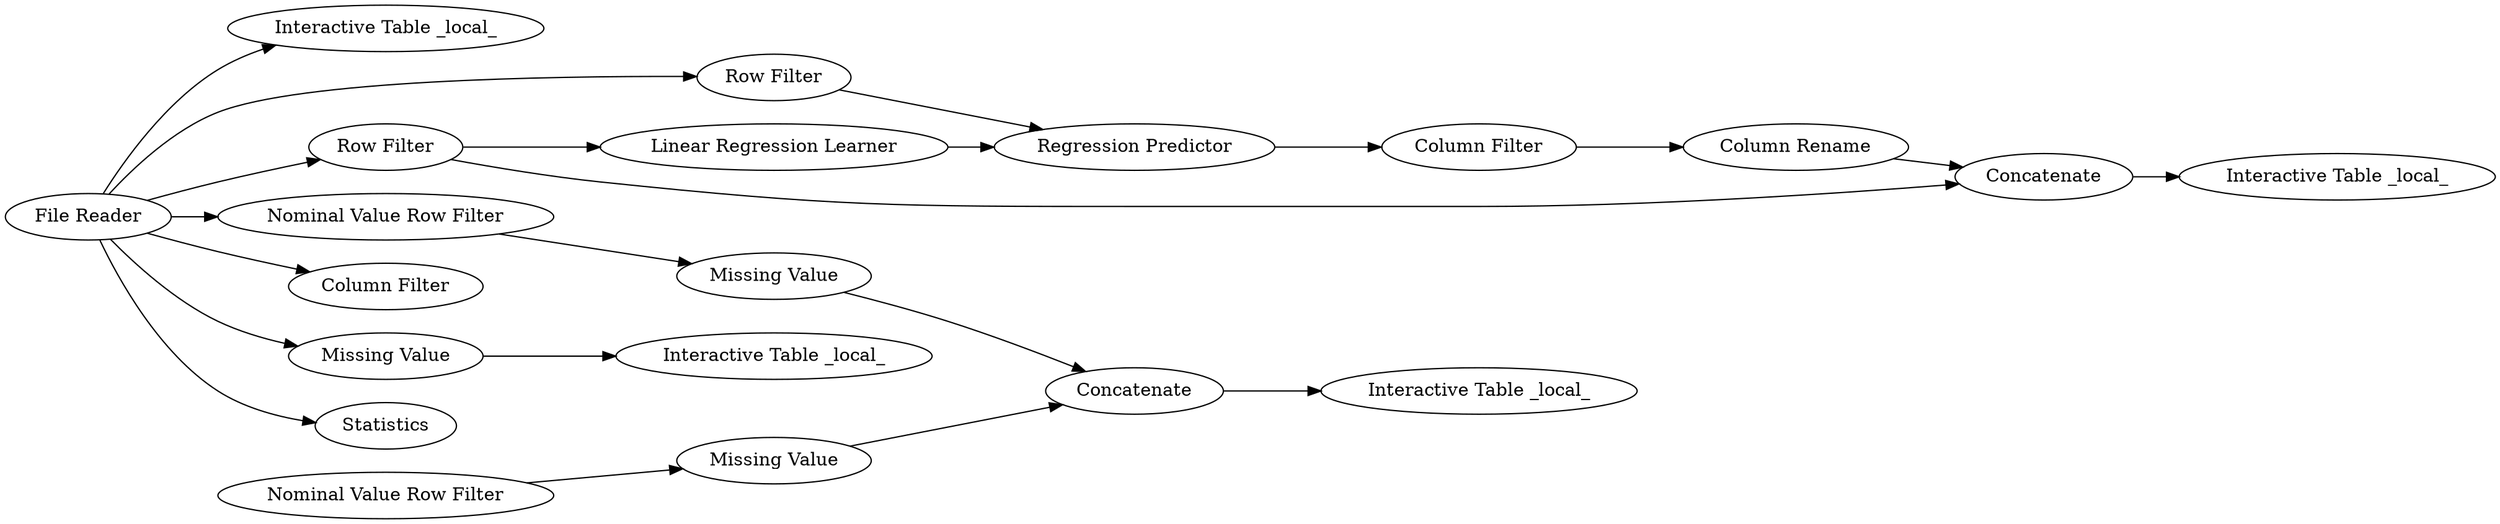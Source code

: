 digraph {
	"-5193373466480585989_2" [label="Interactive Table _local_"]
	"-5193373466480585989_9" [label="Row Filter"]
	"-5193373466480585989_7" [label="Interactive Table _local_"]
	"-5193373466480585989_12" [label="Regression Predictor"]
	"-5193373466480585989_1" [label="File Reader"]
	"-5193373466480585989_14" [label="Column Rename"]
	"-5193373466480585989_13" [label="Column Filter"]
	"-5193373466480585989_5" [label="Interactive Table _local_"]
	"-5193373466480585989_10" [label="Row Filter"]
	"-513282464936340442_4" [label="Missing Value"]
	"-5193373466480585989_16" [label="Interactive Table _local_"]
	"-513282464936340442_1" [label="Nominal Value Row Filter"]
	"-513282464936340442_5" [label=Concatenate]
	"-5193373466480585989_11" [label="Linear Regression Learner"]
	"-5193373466480585989_17" [label="Column Filter"]
	"-5193373466480585989_15" [label=Concatenate]
	"-5193373466480585989_4" [label="Missing Value"]
	"-5193373466480585989_3" [label=Statistics]
	"-513282464936340442_3" [label="Missing Value"]
	"-513282464936340442_2" [label="Nominal Value Row Filter"]
	"-513282464936340442_5" -> "-5193373466480585989_7"
	"-5193373466480585989_1" -> "-5193373466480585989_2"
	"-5193373466480585989_10" -> "-5193373466480585989_15"
	"-513282464936340442_2" -> "-513282464936340442_4"
	"-5193373466480585989_1" -> "-513282464936340442_1"
	"-5193373466480585989_4" -> "-5193373466480585989_5"
	"-5193373466480585989_15" -> "-5193373466480585989_16"
	"-5193373466480585989_9" -> "-5193373466480585989_12"
	"-5193373466480585989_1" -> "-5193373466480585989_4"
	"-5193373466480585989_13" -> "-5193373466480585989_14"
	"-513282464936340442_4" -> "-513282464936340442_5"
	"-5193373466480585989_1" -> "-5193373466480585989_10"
	"-5193373466480585989_12" -> "-5193373466480585989_13"
	"-5193373466480585989_1" -> "-5193373466480585989_17"
	"-513282464936340442_3" -> "-513282464936340442_5"
	"-5193373466480585989_11" -> "-5193373466480585989_12"
	"-513282464936340442_1" -> "-513282464936340442_3"
	"-5193373466480585989_10" -> "-5193373466480585989_11"
	"-5193373466480585989_14" -> "-5193373466480585989_15"
	"-5193373466480585989_1" -> "-5193373466480585989_3"
	"-5193373466480585989_1" -> "-5193373466480585989_9"
	rankdir=LR
}
